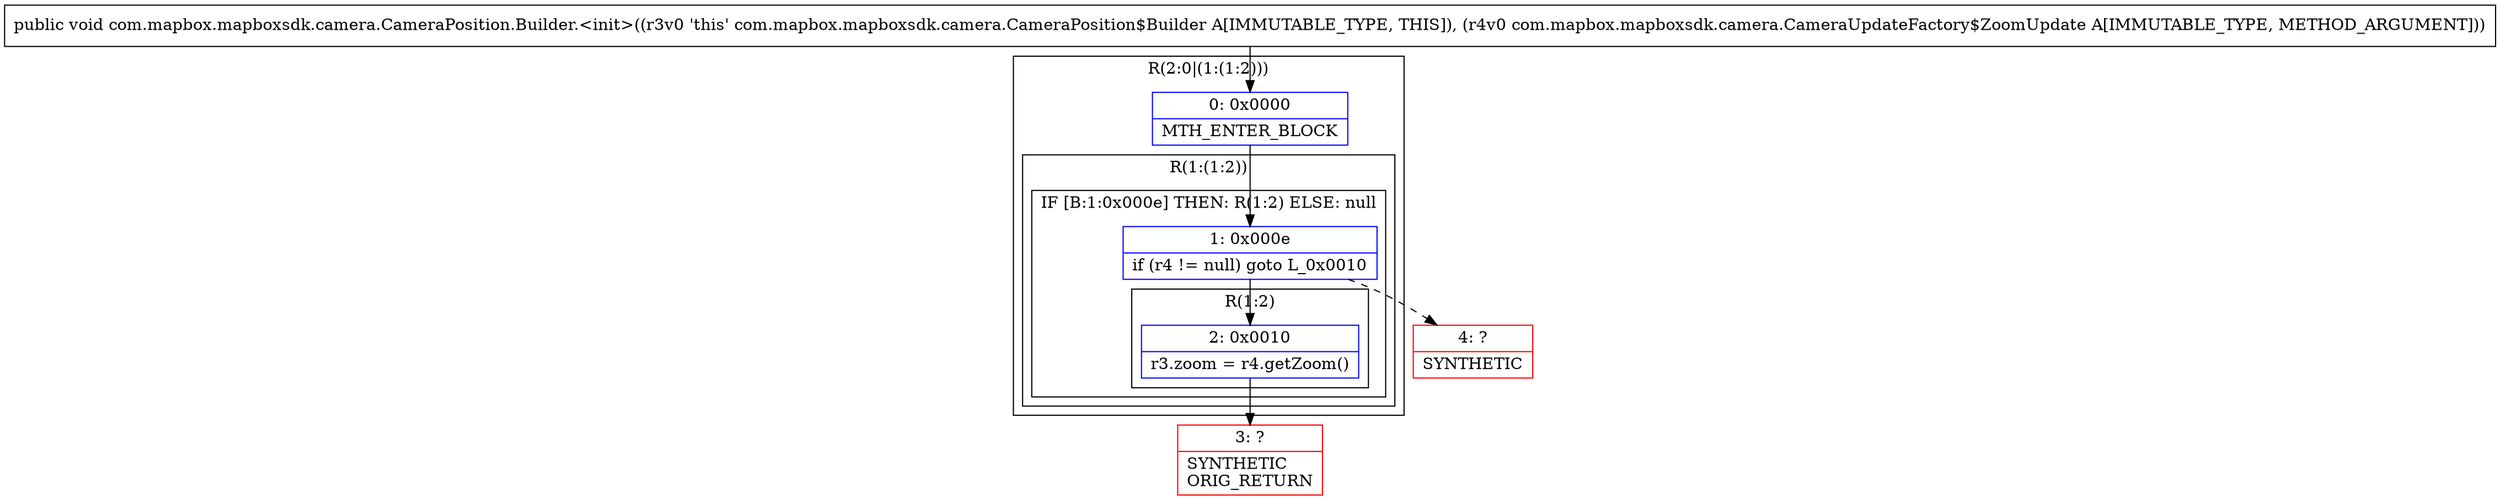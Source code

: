 digraph "CFG forcom.mapbox.mapboxsdk.camera.CameraPosition.Builder.\<init\>(Lcom\/mapbox\/mapboxsdk\/camera\/CameraUpdateFactory$ZoomUpdate;)V" {
subgraph cluster_Region_1540867768 {
label = "R(2:0|(1:(1:2)))";
node [shape=record,color=blue];
Node_0 [shape=record,label="{0\:\ 0x0000|MTH_ENTER_BLOCK\l}"];
subgraph cluster_Region_1646046283 {
label = "R(1:(1:2))";
node [shape=record,color=blue];
subgraph cluster_IfRegion_1491262173 {
label = "IF [B:1:0x000e] THEN: R(1:2) ELSE: null";
node [shape=record,color=blue];
Node_1 [shape=record,label="{1\:\ 0x000e|if (r4 != null) goto L_0x0010\l}"];
subgraph cluster_Region_674983570 {
label = "R(1:2)";
node [shape=record,color=blue];
Node_2 [shape=record,label="{2\:\ 0x0010|r3.zoom = r4.getZoom()\l}"];
}
}
}
}
Node_3 [shape=record,color=red,label="{3\:\ ?|SYNTHETIC\lORIG_RETURN\l}"];
Node_4 [shape=record,color=red,label="{4\:\ ?|SYNTHETIC\l}"];
MethodNode[shape=record,label="{public void com.mapbox.mapboxsdk.camera.CameraPosition.Builder.\<init\>((r3v0 'this' com.mapbox.mapboxsdk.camera.CameraPosition$Builder A[IMMUTABLE_TYPE, THIS]), (r4v0 com.mapbox.mapboxsdk.camera.CameraUpdateFactory$ZoomUpdate A[IMMUTABLE_TYPE, METHOD_ARGUMENT])) }"];
MethodNode -> Node_0;
Node_0 -> Node_1;
Node_1 -> Node_2;
Node_1 -> Node_4[style=dashed];
Node_2 -> Node_3;
}

